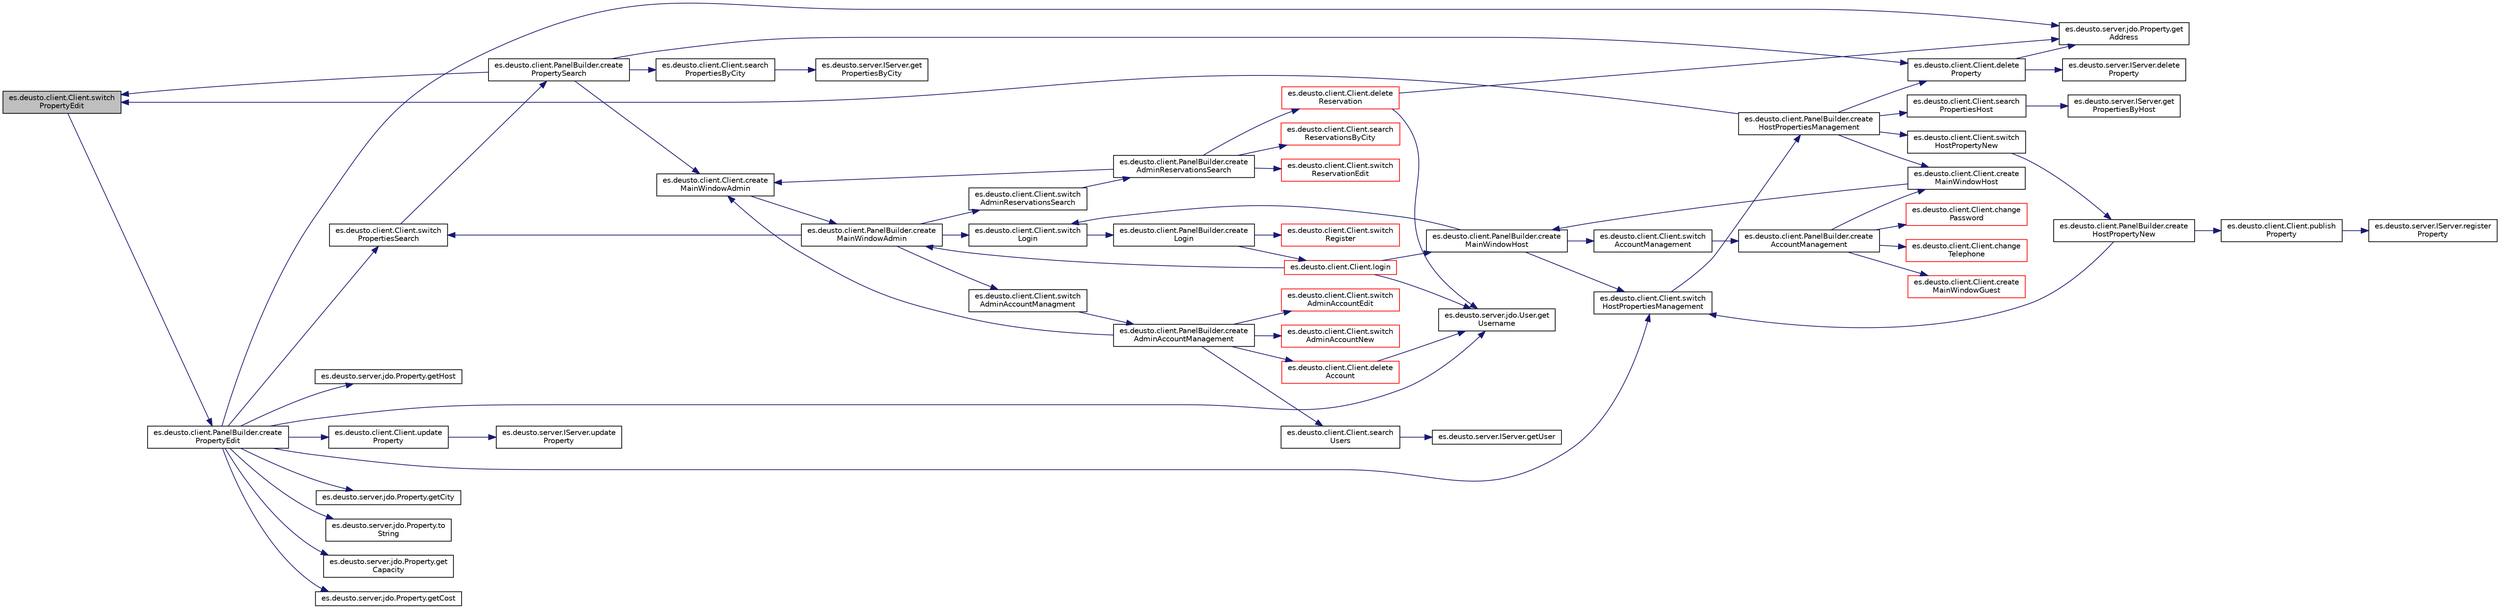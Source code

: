 digraph "es.deusto.client.Client.switchPropertyEdit"
{
 // LATEX_PDF_SIZE
  edge [fontname="Helvetica",fontsize="10",labelfontname="Helvetica",labelfontsize="10"];
  node [fontname="Helvetica",fontsize="10",shape=record];
  rankdir="LR";
  Node2585 [label="es.deusto.client.Client.switch\lPropertyEdit",height=0.2,width=0.4,color="black", fillcolor="grey75", style="filled", fontcolor="black",tooltip=" "];
  Node2585 -> Node2586 [color="midnightblue",fontsize="10",style="solid",fontname="Helvetica"];
  Node2586 [label="es.deusto.client.PanelBuilder.create\lPropertyEdit",height=0.2,width=0.4,color="black", fillcolor="white", style="filled",URL="$classes_1_1deusto_1_1client_1_1_panel_builder.html#aeaa0ead483ff83c6a51a96eddaa8795a",tooltip=" "];
  Node2586 -> Node2587 [color="midnightblue",fontsize="10",style="solid",fontname="Helvetica"];
  Node2587 [label="es.deusto.server.jdo.Property.get\lAddress",height=0.2,width=0.4,color="black", fillcolor="white", style="filled",URL="$classes_1_1deusto_1_1server_1_1jdo_1_1_property.html#a4a9554abeb32ae08e921626a37957743",tooltip=" "];
  Node2586 -> Node2588 [color="midnightblue",fontsize="10",style="solid",fontname="Helvetica"];
  Node2588 [label="es.deusto.server.jdo.Property.getCity",height=0.2,width=0.4,color="black", fillcolor="white", style="filled",URL="$classes_1_1deusto_1_1server_1_1jdo_1_1_property.html#a3603b6fd2ef63589fa9e27a96f51fa3c",tooltip=" "];
  Node2586 -> Node2589 [color="midnightblue",fontsize="10",style="solid",fontname="Helvetica"];
  Node2589 [label="es.deusto.server.jdo.Property.to\lString",height=0.2,width=0.4,color="black", fillcolor="white", style="filled",URL="$classes_1_1deusto_1_1server_1_1jdo_1_1_property.html#a3d94f84f2fcd52a7c9ab7699f190b045",tooltip=" "];
  Node2586 -> Node2590 [color="midnightblue",fontsize="10",style="solid",fontname="Helvetica"];
  Node2590 [label="es.deusto.server.jdo.Property.get\lCapacity",height=0.2,width=0.4,color="black", fillcolor="white", style="filled",URL="$classes_1_1deusto_1_1server_1_1jdo_1_1_property.html#a274d5fb1241620edfea62925f5563b6b",tooltip=" "];
  Node2586 -> Node2591 [color="midnightblue",fontsize="10",style="solid",fontname="Helvetica"];
  Node2591 [label="es.deusto.server.jdo.Property.getCost",height=0.2,width=0.4,color="black", fillcolor="white", style="filled",URL="$classes_1_1deusto_1_1server_1_1jdo_1_1_property.html#abfcf28d941edd99019b1c192bd97ffce",tooltip=" "];
  Node2586 -> Node2592 [color="midnightblue",fontsize="10",style="solid",fontname="Helvetica"];
  Node2592 [label="es.deusto.client.Client.switch\lPropertiesSearch",height=0.2,width=0.4,color="black", fillcolor="white", style="filled",URL="$classes_1_1deusto_1_1client_1_1_client.html#af87b7fcbe691ef0a31dbc6849a037415",tooltip=" "];
  Node2592 -> Node2593 [color="midnightblue",fontsize="10",style="solid",fontname="Helvetica"];
  Node2593 [label="es.deusto.client.PanelBuilder.create\lPropertySearch",height=0.2,width=0.4,color="black", fillcolor="white", style="filled",URL="$classes_1_1deusto_1_1client_1_1_panel_builder.html#a96fdce41db963997c711d646563c69e0",tooltip=" "];
  Node2593 -> Node2594 [color="midnightblue",fontsize="10",style="solid",fontname="Helvetica"];
  Node2594 [label="es.deusto.client.Client.search\lPropertiesByCity",height=0.2,width=0.4,color="black", fillcolor="white", style="filled",URL="$classes_1_1deusto_1_1client_1_1_client.html#a2d9b5c673ef56bd5662e8dd4a66d9fc6",tooltip=" "];
  Node2594 -> Node2595 [color="midnightblue",fontsize="10",style="solid",fontname="Helvetica"];
  Node2595 [label="es.deusto.server.IServer.get\lPropertiesByCity",height=0.2,width=0.4,color="black", fillcolor="white", style="filled",URL="$interfacees_1_1deusto_1_1server_1_1_i_server.html#a0790432014b61ed1a65b70c8065f3112",tooltip=" "];
  Node2593 -> Node2596 [color="midnightblue",fontsize="10",style="solid",fontname="Helvetica"];
  Node2596 [label="es.deusto.client.Client.delete\lProperty",height=0.2,width=0.4,color="black", fillcolor="white", style="filled",URL="$classes_1_1deusto_1_1client_1_1_client.html#a6173ae3d7f6aa82a2f6b68349677b5e5",tooltip=" "];
  Node2596 -> Node2597 [color="midnightblue",fontsize="10",style="solid",fontname="Helvetica"];
  Node2597 [label="es.deusto.server.IServer.delete\lProperty",height=0.2,width=0.4,color="black", fillcolor="white", style="filled",URL="$interfacees_1_1deusto_1_1server_1_1_i_server.html#a1ce4ff9676e7b397b721e8414f6ca7b7",tooltip=" "];
  Node2596 -> Node2587 [color="midnightblue",fontsize="10",style="solid",fontname="Helvetica"];
  Node2593 -> Node2585 [color="midnightblue",fontsize="10",style="solid",fontname="Helvetica"];
  Node2593 -> Node2598 [color="midnightblue",fontsize="10",style="solid",fontname="Helvetica"];
  Node2598 [label="es.deusto.client.Client.create\lMainWindowAdmin",height=0.2,width=0.4,color="black", fillcolor="white", style="filled",URL="$classes_1_1deusto_1_1client_1_1_client.html#a1628f28a7a5758510ccb6a4d1fa697a9",tooltip=" "];
  Node2598 -> Node2599 [color="midnightblue",fontsize="10",style="solid",fontname="Helvetica"];
  Node2599 [label="es.deusto.client.PanelBuilder.create\lMainWindowAdmin",height=0.2,width=0.4,color="black", fillcolor="white", style="filled",URL="$classes_1_1deusto_1_1client_1_1_panel_builder.html#a32b7942177958f07263535d6d255556b",tooltip=" "];
  Node2599 -> Node2592 [color="midnightblue",fontsize="10",style="solid",fontname="Helvetica"];
  Node2599 -> Node2600 [color="midnightblue",fontsize="10",style="solid",fontname="Helvetica"];
  Node2600 [label="es.deusto.client.Client.switch\lAdminAccountManagment",height=0.2,width=0.4,color="black", fillcolor="white", style="filled",URL="$classes_1_1deusto_1_1client_1_1_client.html#a2f806363c591a46a42ca419df7ce4ef0",tooltip=" "];
  Node2600 -> Node2601 [color="midnightblue",fontsize="10",style="solid",fontname="Helvetica"];
  Node2601 [label="es.deusto.client.PanelBuilder.create\lAdminAccountManagement",height=0.2,width=0.4,color="black", fillcolor="white", style="filled",URL="$classes_1_1deusto_1_1client_1_1_panel_builder.html#a76906aa362d3a389bda577a79b413374",tooltip=" "];
  Node2601 -> Node2602 [color="midnightblue",fontsize="10",style="solid",fontname="Helvetica"];
  Node2602 [label="es.deusto.client.Client.search\lUsers",height=0.2,width=0.4,color="black", fillcolor="white", style="filled",URL="$classes_1_1deusto_1_1client_1_1_client.html#ad3c463db80a7bf9a06bcce403fc19a0a",tooltip=" "];
  Node2602 -> Node2603 [color="midnightblue",fontsize="10",style="solid",fontname="Helvetica"];
  Node2603 [label="es.deusto.server.IServer.getUser",height=0.2,width=0.4,color="black", fillcolor="white", style="filled",URL="$interfacees_1_1deusto_1_1server_1_1_i_server.html#a10f923e205a2423c8246d7ea59de6dac",tooltip=" "];
  Node2601 -> Node2604 [color="midnightblue",fontsize="10",style="solid",fontname="Helvetica"];
  Node2604 [label="es.deusto.client.Client.delete\lAccount",height=0.2,width=0.4,color="red", fillcolor="white", style="filled",URL="$classes_1_1deusto_1_1client_1_1_client.html#ac4ca2d9c787126ab9efa15192586e195",tooltip=" "];
  Node2604 -> Node2606 [color="midnightblue",fontsize="10",style="solid",fontname="Helvetica"];
  Node2606 [label="es.deusto.server.jdo.User.get\lUsername",height=0.2,width=0.4,color="black", fillcolor="white", style="filled",URL="$classes_1_1deusto_1_1server_1_1jdo_1_1_user.html#a40c65b004382179a33a463bcbb950dd3",tooltip=" "];
  Node2601 -> Node2607 [color="midnightblue",fontsize="10",style="solid",fontname="Helvetica"];
  Node2607 [label="es.deusto.client.Client.switch\lAdminAccountEdit",height=0.2,width=0.4,color="red", fillcolor="white", style="filled",URL="$classes_1_1deusto_1_1client_1_1_client.html#a60c21761b82af9149afcf18fdebbc417",tooltip=" "];
  Node2601 -> Node2618 [color="midnightblue",fontsize="10",style="solid",fontname="Helvetica"];
  Node2618 [label="es.deusto.client.Client.switch\lAdminAccountNew",height=0.2,width=0.4,color="red", fillcolor="white", style="filled",URL="$classes_1_1deusto_1_1client_1_1_client.html#a7b9ebc242c5d265ebeacb379034c9b7b",tooltip=" "];
  Node2601 -> Node2598 [color="midnightblue",fontsize="10",style="solid",fontname="Helvetica"];
  Node2599 -> Node2619 [color="midnightblue",fontsize="10",style="solid",fontname="Helvetica"];
  Node2619 [label="es.deusto.client.Client.switch\lAdminReservationsSearch",height=0.2,width=0.4,color="black", fillcolor="white", style="filled",URL="$classes_1_1deusto_1_1client_1_1_client.html#a64110a92c5026cc2c23c1989d86164fd",tooltip=" "];
  Node2619 -> Node2620 [color="midnightblue",fontsize="10",style="solid",fontname="Helvetica"];
  Node2620 [label="es.deusto.client.PanelBuilder.create\lAdminReservationsSearch",height=0.2,width=0.4,color="black", fillcolor="white", style="filled",URL="$classes_1_1deusto_1_1client_1_1_panel_builder.html#adc074dabcf7a18b43dc6d71df8f58963",tooltip=" "];
  Node2620 -> Node2621 [color="midnightblue",fontsize="10",style="solid",fontname="Helvetica"];
  Node2621 [label="es.deusto.client.Client.search\lReservationsByCity",height=0.2,width=0.4,color="red", fillcolor="white", style="filled",URL="$classes_1_1deusto_1_1client_1_1_client.html#a39ca9b32f2ad0be9882ff2e839052d3c",tooltip=" "];
  Node2620 -> Node2623 [color="midnightblue",fontsize="10",style="solid",fontname="Helvetica"];
  Node2623 [label="es.deusto.client.Client.delete\lReservation",height=0.2,width=0.4,color="red", fillcolor="white", style="filled",URL="$classes_1_1deusto_1_1client_1_1_client.html#a4cc2595986dac153bfdca8c59fcffdf7",tooltip=" "];
  Node2623 -> Node2587 [color="midnightblue",fontsize="10",style="solid",fontname="Helvetica"];
  Node2623 -> Node2606 [color="midnightblue",fontsize="10",style="solid",fontname="Helvetica"];
  Node2620 -> Node2629 [color="midnightblue",fontsize="10",style="solid",fontname="Helvetica"];
  Node2629 [label="es.deusto.client.Client.switch\lReservationEdit",height=0.2,width=0.4,color="red", fillcolor="white", style="filled",URL="$classes_1_1deusto_1_1client_1_1_client.html#a0f4f5c060e44c9d9d6ed08b652612b13",tooltip=" "];
  Node2620 -> Node2598 [color="midnightblue",fontsize="10",style="solid",fontname="Helvetica"];
  Node2599 -> Node2656 [color="midnightblue",fontsize="10",style="solid",fontname="Helvetica"];
  Node2656 [label="es.deusto.client.Client.switch\lLogin",height=0.2,width=0.4,color="black", fillcolor="white", style="filled",URL="$classes_1_1deusto_1_1client_1_1_client.html#a3649bfd0f4c5465aa12412473082b4a7",tooltip=" "];
  Node2656 -> Node2657 [color="midnightblue",fontsize="10",style="solid",fontname="Helvetica"];
  Node2657 [label="es.deusto.client.PanelBuilder.create\lLogin",height=0.2,width=0.4,color="black", fillcolor="white", style="filled",URL="$classes_1_1deusto_1_1client_1_1_panel_builder.html#a1922794e0ef78f689031499da33f495b",tooltip=" "];
  Node2657 -> Node2658 [color="midnightblue",fontsize="10",style="solid",fontname="Helvetica"];
  Node2658 [label="es.deusto.client.Client.login",height=0.2,width=0.4,color="red", fillcolor="white", style="filled",URL="$classes_1_1deusto_1_1client_1_1_client.html#a5c063d0b51ad320c92aa4d2525d67249",tooltip=" "];
  Node2658 -> Node2599 [color="midnightblue",fontsize="10",style="solid",fontname="Helvetica"];
  Node2658 -> Node2606 [color="midnightblue",fontsize="10",style="solid",fontname="Helvetica"];
  Node2658 -> Node2647 [color="midnightblue",fontsize="10",style="solid",fontname="Helvetica"];
  Node2647 [label="es.deusto.client.PanelBuilder.create\lMainWindowHost",height=0.2,width=0.4,color="black", fillcolor="white", style="filled",URL="$classes_1_1deusto_1_1client_1_1_panel_builder.html#a0d8f1d6c73010786f5b1765fdc490e4b",tooltip=" "];
  Node2647 -> Node2648 [color="midnightblue",fontsize="10",style="solid",fontname="Helvetica"];
  Node2648 [label="es.deusto.client.Client.switch\lHostPropertiesManagement",height=0.2,width=0.4,color="black", fillcolor="white", style="filled",URL="$classes_1_1deusto_1_1client_1_1_client.html#a19e2021b8e93a30af971bfd07c2a8507",tooltip=" "];
  Node2648 -> Node2649 [color="midnightblue",fontsize="10",style="solid",fontname="Helvetica"];
  Node2649 [label="es.deusto.client.PanelBuilder.create\lHostPropertiesManagement",height=0.2,width=0.4,color="black", fillcolor="white", style="filled",URL="$classes_1_1deusto_1_1client_1_1_panel_builder.html#a163a405546ee36aa7ce547c754b17844",tooltip=" "];
  Node2649 -> Node2650 [color="midnightblue",fontsize="10",style="solid",fontname="Helvetica"];
  Node2650 [label="es.deusto.client.Client.search\lPropertiesHost",height=0.2,width=0.4,color="black", fillcolor="white", style="filled",URL="$classes_1_1deusto_1_1client_1_1_client.html#a2aef79610dd4a7267fcd58f2e16e8a7a",tooltip=" "];
  Node2650 -> Node2651 [color="midnightblue",fontsize="10",style="solid",fontname="Helvetica"];
  Node2651 [label="es.deusto.server.IServer.get\lPropertiesByHost",height=0.2,width=0.4,color="black", fillcolor="white", style="filled",URL="$interfacees_1_1deusto_1_1server_1_1_i_server.html#a7030a745989ac1ba7ce2493e6bb69992",tooltip=" "];
  Node2649 -> Node2596 [color="midnightblue",fontsize="10",style="solid",fontname="Helvetica"];
  Node2649 -> Node2585 [color="midnightblue",fontsize="10",style="solid",fontname="Helvetica"];
  Node2649 -> Node2652 [color="midnightblue",fontsize="10",style="solid",fontname="Helvetica"];
  Node2652 [label="es.deusto.client.Client.switch\lHostPropertyNew",height=0.2,width=0.4,color="black", fillcolor="white", style="filled",URL="$classes_1_1deusto_1_1client_1_1_client.html#a0796863f65c9c5e8857b3b129802358e",tooltip=" "];
  Node2652 -> Node2653 [color="midnightblue",fontsize="10",style="solid",fontname="Helvetica"];
  Node2653 [label="es.deusto.client.PanelBuilder.create\lHostPropertyNew",height=0.2,width=0.4,color="black", fillcolor="white", style="filled",URL="$classes_1_1deusto_1_1client_1_1_panel_builder.html#a5211ab6dedb849c374d7816f5071109c",tooltip=" "];
  Node2653 -> Node2648 [color="midnightblue",fontsize="10",style="solid",fontname="Helvetica"];
  Node2653 -> Node2654 [color="midnightblue",fontsize="10",style="solid",fontname="Helvetica"];
  Node2654 [label="es.deusto.client.Client.publish\lProperty",height=0.2,width=0.4,color="black", fillcolor="white", style="filled",URL="$classes_1_1deusto_1_1client_1_1_client.html#a91e3630a46acad395cdd2bba43a516bb",tooltip=" "];
  Node2654 -> Node2655 [color="midnightblue",fontsize="10",style="solid",fontname="Helvetica"];
  Node2655 [label="es.deusto.server.IServer.register\lProperty",height=0.2,width=0.4,color="black", fillcolor="white", style="filled",URL="$interfacees_1_1deusto_1_1server_1_1_i_server.html#ae39f8a1b58186166d44099a757057b38",tooltip=" "];
  Node2649 -> Node2646 [color="midnightblue",fontsize="10",style="solid",fontname="Helvetica"];
  Node2646 [label="es.deusto.client.Client.create\lMainWindowHost",height=0.2,width=0.4,color="black", fillcolor="white", style="filled",URL="$classes_1_1deusto_1_1client_1_1_client.html#afd0e78bff5570acbd1f8b06893d3a078",tooltip=" "];
  Node2646 -> Node2647 [color="midnightblue",fontsize="10",style="solid",fontname="Helvetica"];
  Node2647 -> Node2644 [color="midnightblue",fontsize="10",style="solid",fontname="Helvetica"];
  Node2644 [label="es.deusto.client.Client.switch\lAccountManagement",height=0.2,width=0.4,color="black", fillcolor="white", style="filled",URL="$classes_1_1deusto_1_1client_1_1_client.html#af82d1b484aaaa288d5e6efc2723fa9bd",tooltip=" "];
  Node2644 -> Node2645 [color="midnightblue",fontsize="10",style="solid",fontname="Helvetica"];
  Node2645 [label="es.deusto.client.PanelBuilder.create\lAccountManagement",height=0.2,width=0.4,color="black", fillcolor="white", style="filled",URL="$classes_1_1deusto_1_1client_1_1_panel_builder.html#aa51d5dd53cd9147ffc99d4b9c5c3026d",tooltip=" "];
  Node2645 -> Node2635 [color="midnightblue",fontsize="10",style="solid",fontname="Helvetica"];
  Node2635 [label="es.deusto.client.Client.create\lMainWindowGuest",height=0.2,width=0.4,color="red", fillcolor="white", style="filled",URL="$classes_1_1deusto_1_1client_1_1_client.html#ade35c639554c770d3c2494e98c8ecb5c",tooltip=" "];
  Node2645 -> Node2646 [color="midnightblue",fontsize="10",style="solid",fontname="Helvetica"];
  Node2645 -> Node2664 [color="midnightblue",fontsize="10",style="solid",fontname="Helvetica"];
  Node2664 [label="es.deusto.client.Client.change\lPassword",height=0.2,width=0.4,color="red", fillcolor="white", style="filled",URL="$classes_1_1deusto_1_1client_1_1_client.html#a7740d0de7d7660d4fe79b77e7b8e97a4",tooltip=" "];
  Node2645 -> Node2666 [color="midnightblue",fontsize="10",style="solid",fontname="Helvetica"];
  Node2666 [label="es.deusto.client.Client.change\lTelephone",height=0.2,width=0.4,color="red", fillcolor="white", style="filled",URL="$classes_1_1deusto_1_1client_1_1_client.html#a6b96887d5043449dbb447031ab8c7c78",tooltip=" "];
  Node2647 -> Node2656 [color="midnightblue",fontsize="10",style="solid",fontname="Helvetica"];
  Node2657 -> Node2660 [color="midnightblue",fontsize="10",style="solid",fontname="Helvetica"];
  Node2660 [label="es.deusto.client.Client.switch\lRegister",height=0.2,width=0.4,color="red", fillcolor="white", style="filled",URL="$classes_1_1deusto_1_1client_1_1_client.html#a4d905b598ea8ff38f06e9a12b81dcab2",tooltip=" "];
  Node2586 -> Node2648 [color="midnightblue",fontsize="10",style="solid",fontname="Helvetica"];
  Node2586 -> Node2670 [color="midnightblue",fontsize="10",style="solid",fontname="Helvetica"];
  Node2670 [label="es.deusto.server.jdo.Property.getHost",height=0.2,width=0.4,color="black", fillcolor="white", style="filled",URL="$classes_1_1deusto_1_1server_1_1jdo_1_1_property.html#af3138509590c35677327a5f4f698f020",tooltip=" "];
  Node2586 -> Node2606 [color="midnightblue",fontsize="10",style="solid",fontname="Helvetica"];
  Node2586 -> Node2671 [color="midnightblue",fontsize="10",style="solid",fontname="Helvetica"];
  Node2671 [label="es.deusto.client.Client.update\lProperty",height=0.2,width=0.4,color="black", fillcolor="white", style="filled",URL="$classes_1_1deusto_1_1client_1_1_client.html#a3fd3063938cffa56972e1f5a47bed6a3",tooltip=" "];
  Node2671 -> Node2672 [color="midnightblue",fontsize="10",style="solid",fontname="Helvetica"];
  Node2672 [label="es.deusto.server.IServer.update\lProperty",height=0.2,width=0.4,color="black", fillcolor="white", style="filled",URL="$interfacees_1_1deusto_1_1server_1_1_i_server.html#ac7b24a063ff2f4e051960cd18addd693",tooltip=" "];
}
